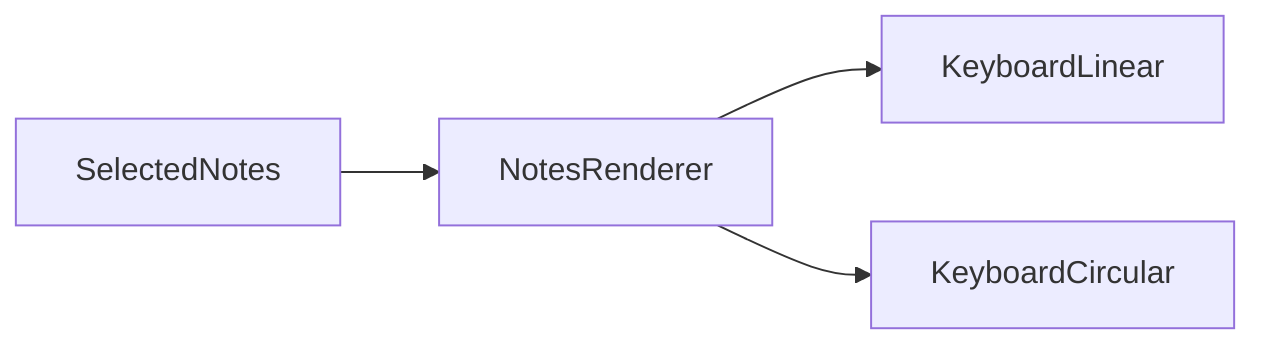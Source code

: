 flowchart LR

direction TB
SN["SelectedNotes"]

NR["NotesRenderer"]

KL["KeyboardLinear"]
KC["KeyboardCircular"]

SN --> NR 
NR --> KL 
NR --> KC